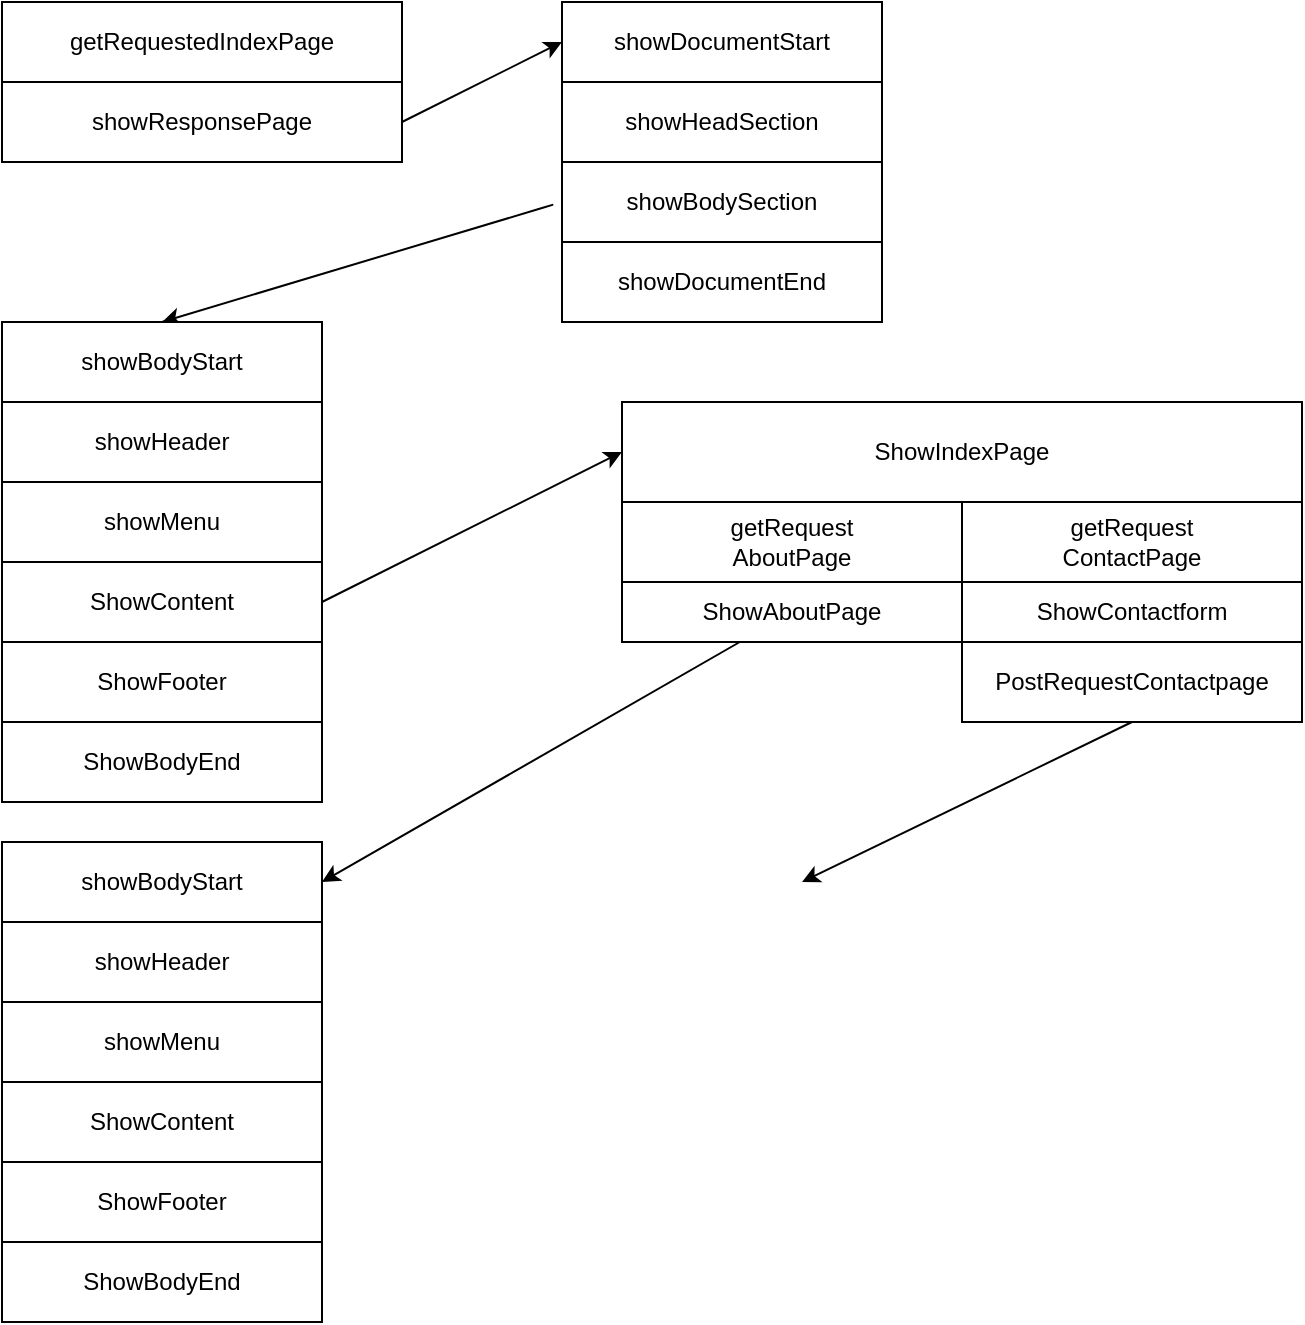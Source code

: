 <mxfile>
    <diagram id="DZi1uJbbmgiSh4G_eWgV" name="Page-1">
        <mxGraphModel dx="746" dy="576" grid="1" gridSize="10" guides="1" tooltips="1" connect="1" arrows="1" fold="1" page="1" pageScale="1" pageWidth="850" pageHeight="1100" math="0" shadow="0">
            <root>
                <mxCell id="0"/>
                <mxCell id="1" parent="0"/>
                <mxCell id="2" value="getRequestedIndexPage" style="rounded=0;whiteSpace=wrap;html=1;" vertex="1" parent="1">
                    <mxGeometry x="40" y="40" width="200" height="40" as="geometry"/>
                </mxCell>
                <mxCell id="3" value="showResponsePage" style="rounded=0;whiteSpace=wrap;html=1;" vertex="1" parent="1">
                    <mxGeometry x="40" y="80" width="200" height="40" as="geometry"/>
                </mxCell>
                <mxCell id="4" value="" style="endArrow=classic;html=1;exitX=1;exitY=0.5;exitDx=0;exitDy=0;entryX=0;entryY=0.5;entryDx=0;entryDy=0;" edge="1" parent="1" source="3" target="5">
                    <mxGeometry width="50" height="50" relative="1" as="geometry">
                        <mxPoint x="360" y="320" as="sourcePoint"/>
                        <mxPoint x="360" y="60" as="targetPoint"/>
                    </mxGeometry>
                </mxCell>
                <mxCell id="5" value="showDocumentStart" style="rounded=0;whiteSpace=wrap;html=1;" vertex="1" parent="1">
                    <mxGeometry x="320" y="40" width="160" height="40" as="geometry"/>
                </mxCell>
                <mxCell id="6" value="showHeadSection" style="rounded=0;whiteSpace=wrap;html=1;" vertex="1" parent="1">
                    <mxGeometry x="320" y="80" width="160" height="40" as="geometry"/>
                </mxCell>
                <mxCell id="7" value="showBodySection" style="rounded=0;whiteSpace=wrap;html=1;" vertex="1" parent="1">
                    <mxGeometry x="320" y="120" width="160" height="40" as="geometry"/>
                </mxCell>
                <mxCell id="8" value="showDocumentEnd" style="rounded=0;whiteSpace=wrap;html=1;" vertex="1" parent="1">
                    <mxGeometry x="320" y="160" width="160" height="40" as="geometry"/>
                </mxCell>
                <mxCell id="9" value="" style="endArrow=classic;html=1;entryX=0.5;entryY=0;entryDx=0;entryDy=0;" edge="1" parent="1" target="10">
                    <mxGeometry width="50" height="50" relative="1" as="geometry">
                        <mxPoint x="120" y="200" as="sourcePoint"/>
                        <mxPoint x="410" y="270" as="targetPoint"/>
                        <Array as="points">
                            <mxPoint x="320" y="140"/>
                        </Array>
                    </mxGeometry>
                </mxCell>
                <mxCell id="10" value="showBodyStart" style="rounded=0;whiteSpace=wrap;html=1;" vertex="1" parent="1">
                    <mxGeometry x="40" y="200" width="160" height="40" as="geometry"/>
                </mxCell>
                <mxCell id="11" value="showHeader" style="rounded=0;whiteSpace=wrap;html=1;" vertex="1" parent="1">
                    <mxGeometry x="40" y="240" width="160" height="40" as="geometry"/>
                </mxCell>
                <mxCell id="12" value="showMenu" style="rounded=0;whiteSpace=wrap;html=1;" vertex="1" parent="1">
                    <mxGeometry x="40" y="280" width="160" height="40" as="geometry"/>
                </mxCell>
                <mxCell id="13" value="ShowContent" style="rounded=0;whiteSpace=wrap;html=1;" vertex="1" parent="1">
                    <mxGeometry x="40" y="320" width="160" height="40" as="geometry"/>
                </mxCell>
                <mxCell id="14" value="ShowFooter" style="rounded=0;whiteSpace=wrap;html=1;" vertex="1" parent="1">
                    <mxGeometry x="40" y="360" width="160" height="40" as="geometry"/>
                </mxCell>
                <mxCell id="15" value="ShowBodyEnd" style="rounded=0;whiteSpace=wrap;html=1;" vertex="1" parent="1">
                    <mxGeometry x="40" y="400" width="160" height="40" as="geometry"/>
                </mxCell>
                <mxCell id="16" value="" style="endArrow=classic;html=1;exitX=1;exitY=0.5;exitDx=0;exitDy=0;entryX=0;entryY=0.5;entryDx=0;entryDy=0;" edge="1" parent="1" source="13" target="17">
                    <mxGeometry width="50" height="50" relative="1" as="geometry">
                        <mxPoint x="360" y="320" as="sourcePoint"/>
                        <mxPoint x="410" y="270" as="targetPoint"/>
                    </mxGeometry>
                </mxCell>
                <mxCell id="17" value="ShowIndexPage" style="rounded=0;whiteSpace=wrap;html=1;" vertex="1" parent="1">
                    <mxGeometry x="350" y="240" width="340" height="50" as="geometry"/>
                </mxCell>
                <mxCell id="18" value="getRequest&lt;br&gt;AboutPage" style="rounded=0;whiteSpace=wrap;html=1;" vertex="1" parent="1">
                    <mxGeometry x="350" y="290" width="170" height="40" as="geometry"/>
                </mxCell>
                <mxCell id="23" value="getRequest&lt;br&gt;ContactPage" style="rounded=0;whiteSpace=wrap;html=1;" vertex="1" parent="1">
                    <mxGeometry x="520" y="290" width="170" height="40" as="geometry"/>
                </mxCell>
                <mxCell id="26" value="ShowAboutPage" style="rounded=0;whiteSpace=wrap;html=1;" vertex="1" parent="1">
                    <mxGeometry x="350" y="330" width="170" height="30" as="geometry"/>
                </mxCell>
                <mxCell id="27" value="showBodyStart" style="rounded=0;whiteSpace=wrap;html=1;" vertex="1" parent="1">
                    <mxGeometry x="40" y="460" width="160" height="40" as="geometry"/>
                </mxCell>
                <mxCell id="28" value="showHeader" style="rounded=0;whiteSpace=wrap;html=1;" vertex="1" parent="1">
                    <mxGeometry x="40" y="500" width="160" height="40" as="geometry"/>
                </mxCell>
                <mxCell id="29" value="showMenu" style="rounded=0;whiteSpace=wrap;html=1;" vertex="1" parent="1">
                    <mxGeometry x="40" y="540" width="160" height="40" as="geometry"/>
                </mxCell>
                <mxCell id="30" value="ShowContent" style="rounded=0;whiteSpace=wrap;html=1;" vertex="1" parent="1">
                    <mxGeometry x="40" y="580" width="160" height="40" as="geometry"/>
                </mxCell>
                <mxCell id="31" value="ShowFooter" style="rounded=0;whiteSpace=wrap;html=1;" vertex="1" parent="1">
                    <mxGeometry x="40" y="620" width="160" height="40" as="geometry"/>
                </mxCell>
                <mxCell id="32" value="ShowBodyEnd" style="rounded=0;whiteSpace=wrap;html=1;" vertex="1" parent="1">
                    <mxGeometry x="40" y="660" width="160" height="40" as="geometry"/>
                </mxCell>
                <mxCell id="33" value="" style="endArrow=classic;html=1;entryX=1;entryY=0.5;entryDx=0;entryDy=0;" edge="1" parent="1" source="26" target="27">
                    <mxGeometry width="50" height="50" relative="1" as="geometry">
                        <mxPoint x="330" y="530" as="sourcePoint"/>
                        <mxPoint x="380" y="480" as="targetPoint"/>
                    </mxGeometry>
                </mxCell>
                <mxCell id="34" value="ShowContactform" style="rounded=0;whiteSpace=wrap;html=1;" vertex="1" parent="1">
                    <mxGeometry x="520" y="330" width="170" height="30" as="geometry"/>
                </mxCell>
                <mxCell id="35" value="PostRequestContactpage" style="rounded=0;whiteSpace=wrap;html=1;" vertex="1" parent="1">
                    <mxGeometry x="520" y="360" width="170" height="40" as="geometry"/>
                </mxCell>
                <mxCell id="36" value="" style="endArrow=classic;html=1;exitX=0.5;exitY=1;exitDx=0;exitDy=0;" edge="1" parent="1" source="35">
                    <mxGeometry width="50" height="50" relative="1" as="geometry">
                        <mxPoint x="330" y="450" as="sourcePoint"/>
                        <mxPoint x="440" y="480" as="targetPoint"/>
                    </mxGeometry>
                </mxCell>
            </root>
        </mxGraphModel>
    </diagram>
</mxfile>